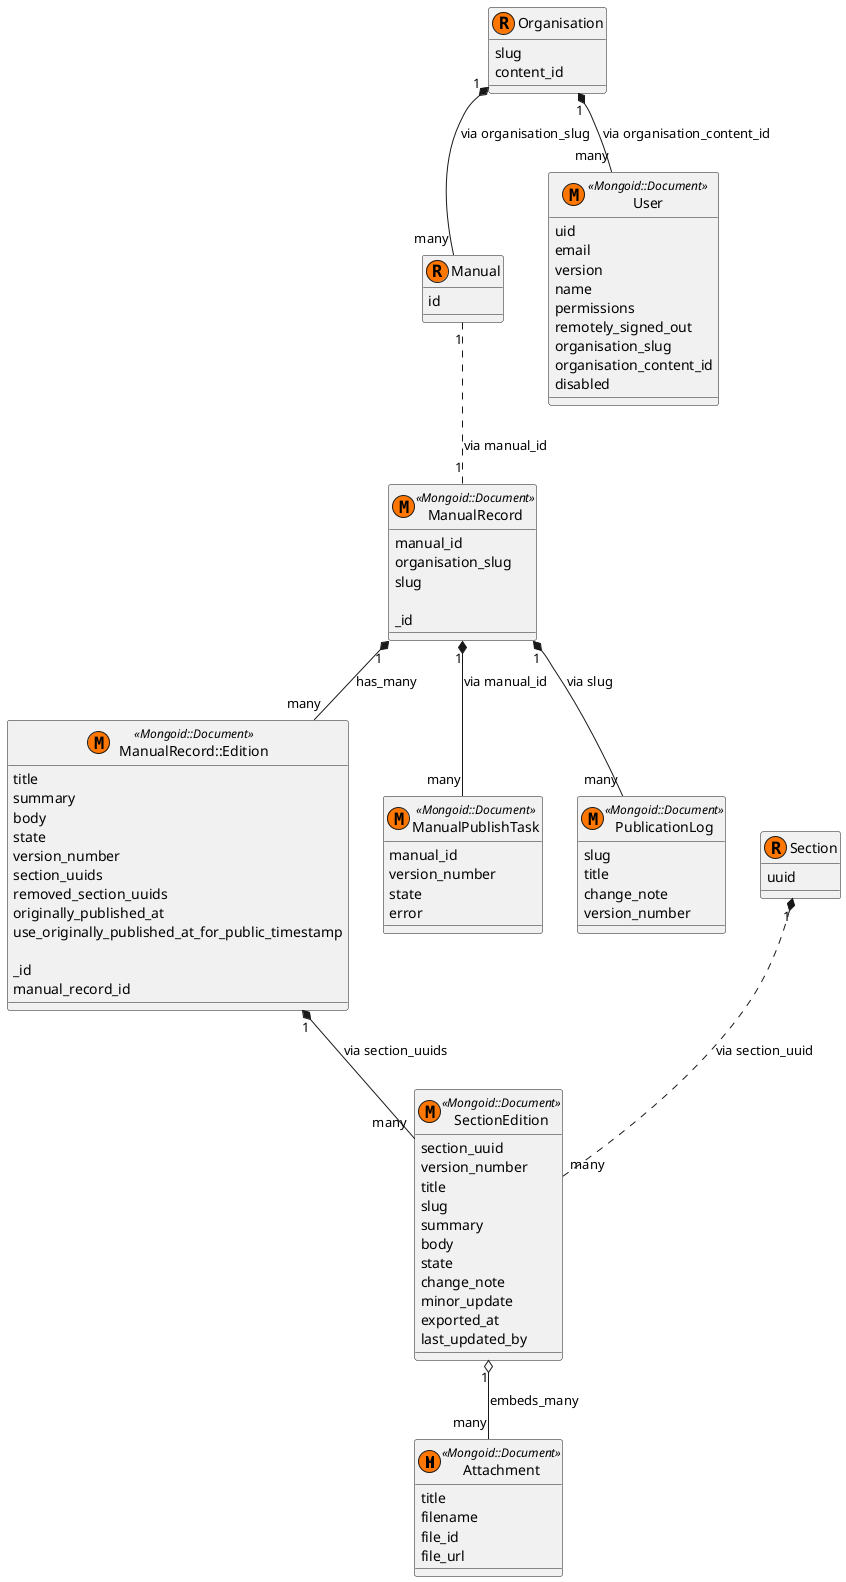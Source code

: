 @startuml
class Attachment << (M,#FF7700) Mongoid::Document >> {
  title
  filename
  file_id
  file_url
}

class Manual << (R, #FF7700) >> {
  id
}

class Organisation << (R, #FF7700) >> {
  slug
  content_id
}

class ManualRecord << (M,#FF7700) Mongoid::Document >> {
  manual_id
  organisation_slug
  slug

  _id
}

class ManualRecord::Edition << (M,#FF7700) Mongoid::Document >> {
  title
  summary
  body
  state
  version_number
  section_uuids
  removed_section_uuids
  originally_published_at
  use_originally_published_at_for_public_timestamp

  _id
  manual_record_id
}

class Section << (R, #FF7700) >> {
  uuid
}

class SectionEdition << (M,#FF7700) Mongoid::Document >> {
  section_uuid
  version_number
  title
  slug
  summary
  body
  state
  change_note
  minor_update
  exported_at
  last_updated_by
}

class User << (M,#FF7700) Mongoid::Document >> {
  uid
  email
  version
  name
  permissions
  remotely_signed_out
  organisation_slug
  organisation_content_id
  disabled
}

class ManualPublishTask << (M,#FF7700) Mongoid::Document >> {
  manual_id
  version_number
  state
  error
}

class PublicationLog << (M,#FF7700) Mongoid::Document >> {
  slug
  title
  change_note
  version_number
}

Organisation "1" *-- "many" User : via organisation_content_id
Organisation "1" *-- "many" Manual : via organisation_slug
ManualRecord "1" *-- "many" ManualRecord::Edition : has_many
SectionEdition "1" o-- "many" Attachment : embeds_many
Section "1" *.. "many" SectionEdition : via section_uuid
Manual "1" .. "1" ManualRecord : via manual_id
ManualRecord::Edition "1" *-- "many" SectionEdition : via section_uuids
ManualRecord "1" *-- "many" ManualPublishTask : via manual_id
ManualRecord "1" *-- "many" PublicationLog : via slug
@enduml
